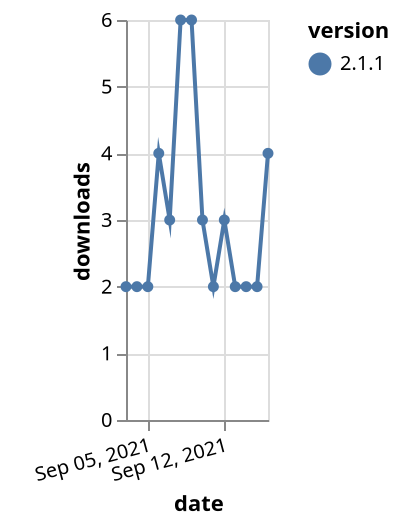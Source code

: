 {"$schema": "https://vega.github.io/schema/vega-lite/v5.json", "description": "A simple bar chart with embedded data.", "data": {"values": [{"date": "2021-09-03", "total": 3818, "delta": 2, "version": "2.1.1"}, {"date": "2021-09-04", "total": 3820, "delta": 2, "version": "2.1.1"}, {"date": "2021-09-05", "total": 3822, "delta": 2, "version": "2.1.1"}, {"date": "2021-09-06", "total": 3826, "delta": 4, "version": "2.1.1"}, {"date": "2021-09-07", "total": 3829, "delta": 3, "version": "2.1.1"}, {"date": "2021-09-08", "total": 3835, "delta": 6, "version": "2.1.1"}, {"date": "2021-09-09", "total": 3841, "delta": 6, "version": "2.1.1"}, {"date": "2021-09-10", "total": 3844, "delta": 3, "version": "2.1.1"}, {"date": "2021-09-11", "total": 3846, "delta": 2, "version": "2.1.1"}, {"date": "2021-09-12", "total": 3849, "delta": 3, "version": "2.1.1"}, {"date": "2021-09-13", "total": 3851, "delta": 2, "version": "2.1.1"}, {"date": "2021-09-14", "total": 3853, "delta": 2, "version": "2.1.1"}, {"date": "2021-09-15", "total": 3855, "delta": 2, "version": "2.1.1"}, {"date": "2021-09-16", "total": 3859, "delta": 4, "version": "2.1.1"}]}, "width": "container", "mark": {"type": "line", "point": {"filled": true}}, "encoding": {"x": {"field": "date", "type": "temporal", "timeUnit": "yearmonthdate", "title": "date", "axis": {"labelAngle": -15}}, "y": {"field": "delta", "type": "quantitative", "title": "downloads"}, "color": {"field": "version", "type": "nominal"}, "tooltip": {"field": "delta"}}}